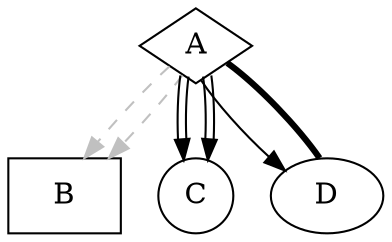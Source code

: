 digraph test3989043726827878498 {

  A [shape=diamond]
  B [shape=box]
  C [shape=circle]

  A -> B [style=dashed, color=grey]
  A -> C [color="black:invis:black"]
  A -> D [pe=circle]

  A -> B [style=dashed, color=grey]
  A -> C [color="black:invis:black"]
  A -> D [penwidth=0, arrowhead=none]
  A -> D [penwidth=3, arrowhead=none]

}
